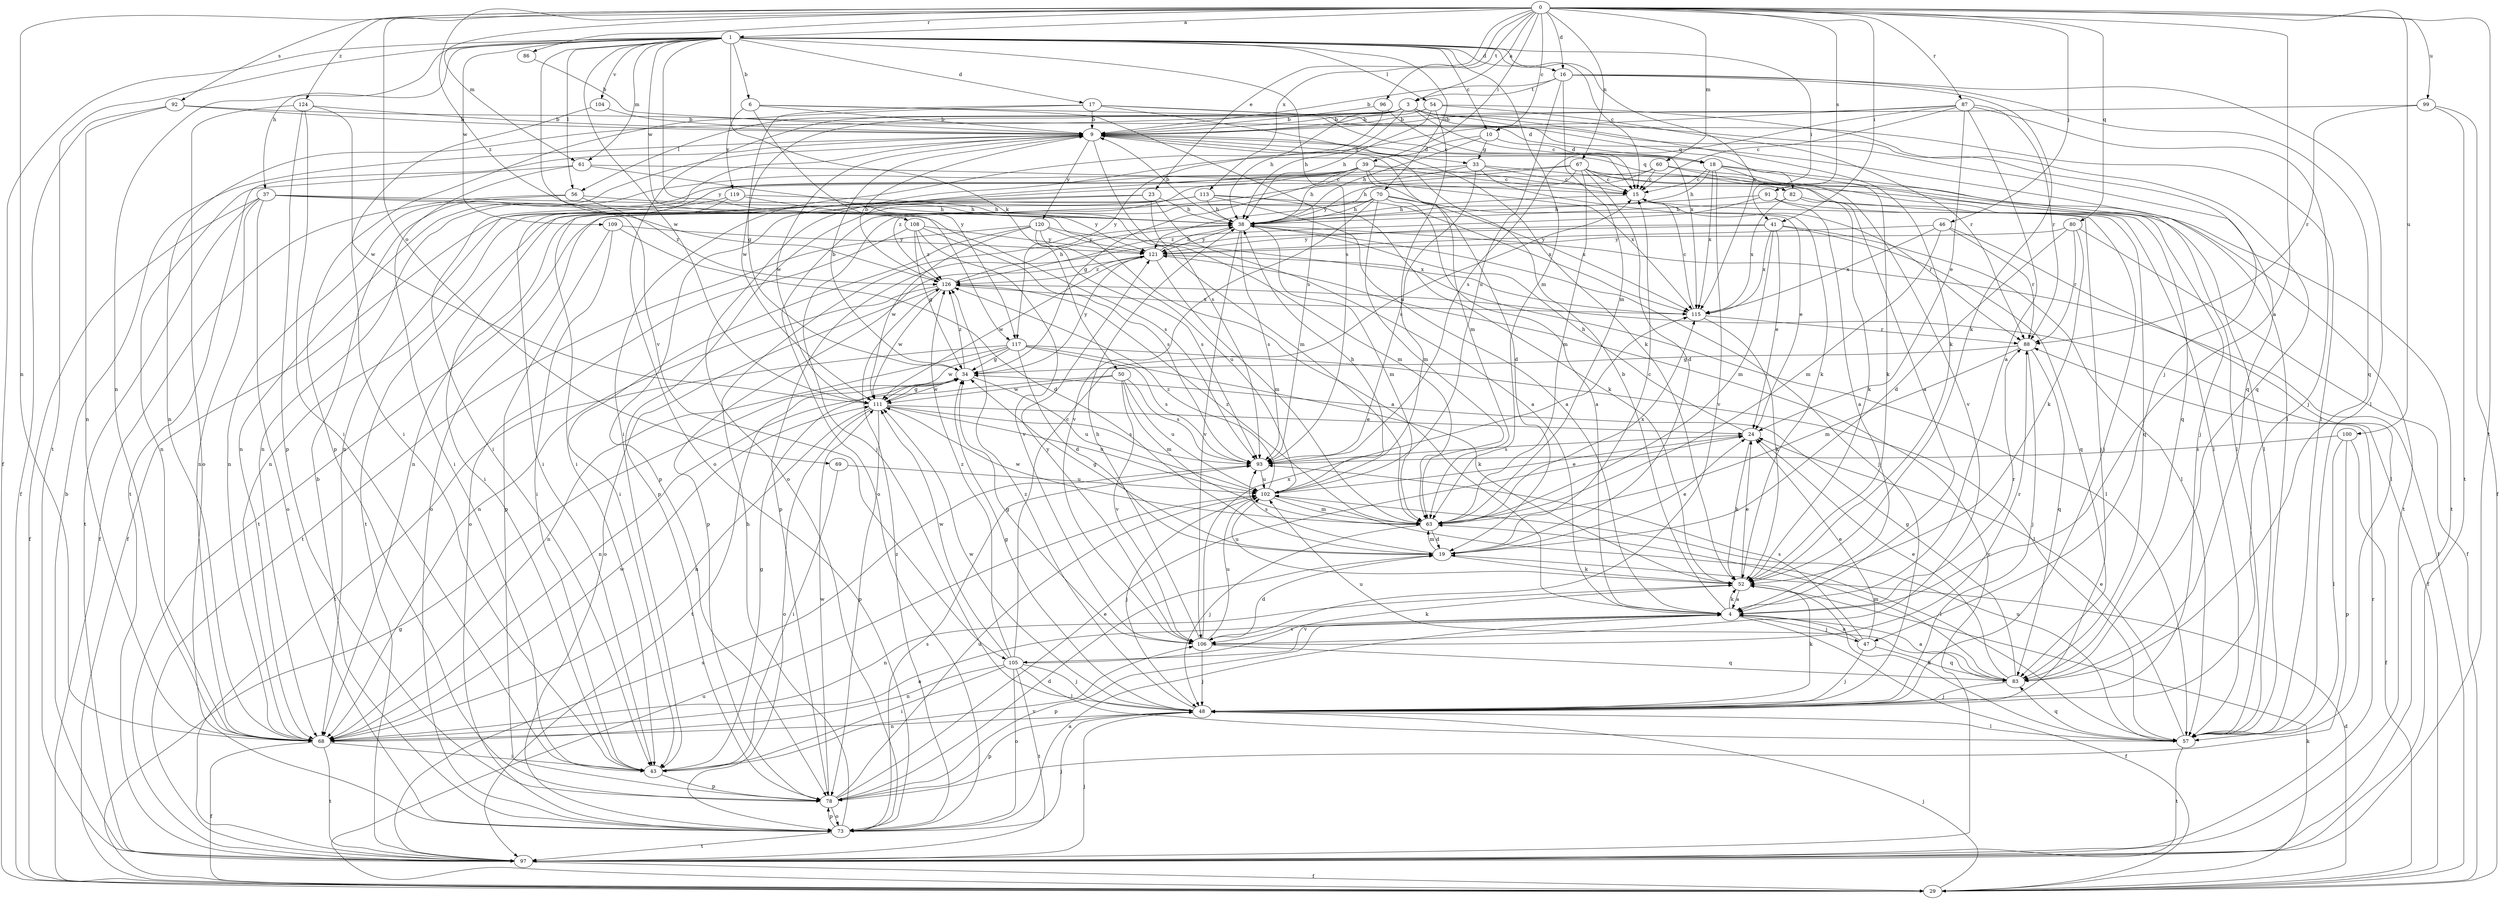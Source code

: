 strict digraph  {
0;
1;
3;
4;
6;
9;
10;
15;
16;
17;
18;
19;
23;
24;
29;
33;
34;
37;
38;
39;
41;
43;
46;
47;
48;
50;
52;
54;
56;
57;
60;
61;
63;
67;
68;
69;
70;
73;
78;
80;
82;
83;
86;
87;
88;
91;
92;
93;
96;
97;
99;
100;
102;
104;
105;
106;
108;
109;
111;
113;
115;
117;
119;
120;
121;
124;
126;
0 -> 1  [label=a];
0 -> 3  [label=a];
0 -> 4  [label=a];
0 -> 10  [label=c];
0 -> 16  [label=d];
0 -> 23  [label=e];
0 -> 39  [label=i];
0 -> 41  [label=i];
0 -> 46  [label=j];
0 -> 60  [label=m];
0 -> 61  [label=m];
0 -> 67  [label=n];
0 -> 68  [label=n];
0 -> 69  [label=o];
0 -> 80  [label=q];
0 -> 86  [label=r];
0 -> 87  [label=r];
0 -> 91  [label=s];
0 -> 92  [label=s];
0 -> 96  [label=t];
0 -> 97  [label=t];
0 -> 99  [label=u];
0 -> 100  [label=u];
0 -> 113  [label=x];
0 -> 124  [label=z];
0 -> 126  [label=z];
1 -> 6  [label=b];
1 -> 10  [label=c];
1 -> 15  [label=c];
1 -> 16  [label=d];
1 -> 17  [label=d];
1 -> 29  [label=f];
1 -> 37  [label=h];
1 -> 41  [label=i];
1 -> 50  [label=k];
1 -> 54  [label=l];
1 -> 56  [label=l];
1 -> 61  [label=m];
1 -> 63  [label=m];
1 -> 68  [label=n];
1 -> 70  [label=o];
1 -> 93  [label=s];
1 -> 97  [label=t];
1 -> 104  [label=v];
1 -> 105  [label=v];
1 -> 108  [label=w];
1 -> 109  [label=w];
1 -> 111  [label=w];
1 -> 115  [label=x];
1 -> 117  [label=y];
3 -> 9  [label=b];
3 -> 15  [label=c];
3 -> 18  [label=d];
3 -> 38  [label=h];
3 -> 47  [label=j];
3 -> 52  [label=k];
3 -> 56  [label=l];
3 -> 73  [label=o];
3 -> 82  [label=q];
3 -> 111  [label=w];
3 -> 117  [label=y];
4 -> 9  [label=b];
4 -> 29  [label=f];
4 -> 47  [label=j];
4 -> 52  [label=k];
4 -> 78  [label=p];
4 -> 88  [label=r];
4 -> 105  [label=v];
4 -> 106  [label=v];
6 -> 9  [label=b];
6 -> 15  [label=c];
6 -> 93  [label=s];
6 -> 117  [label=y];
6 -> 119  [label=y];
9 -> 18  [label=d];
9 -> 33  [label=g];
9 -> 43  [label=i];
9 -> 63  [label=m];
9 -> 82  [label=q];
9 -> 93  [label=s];
9 -> 97  [label=t];
9 -> 111  [label=w];
9 -> 120  [label=y];
10 -> 18  [label=d];
10 -> 33  [label=g];
10 -> 38  [label=h];
10 -> 73  [label=o];
15 -> 38  [label=h];
15 -> 48  [label=j];
15 -> 88  [label=r];
16 -> 9  [label=b];
16 -> 52  [label=k];
16 -> 57  [label=l];
16 -> 63  [label=m];
16 -> 83  [label=q];
16 -> 102  [label=u];
16 -> 3  [label=t];
17 -> 9  [label=b];
17 -> 34  [label=g];
17 -> 52  [label=k];
17 -> 57  [label=l];
17 -> 78  [label=p];
17 -> 83  [label=q];
18 -> 15  [label=c];
18 -> 38  [label=h];
18 -> 48  [label=j];
18 -> 52  [label=k];
18 -> 97  [label=t];
18 -> 106  [label=v];
18 -> 115  [label=x];
19 -> 15  [label=c];
19 -> 24  [label=e];
19 -> 34  [label=g];
19 -> 52  [label=k];
19 -> 63  [label=m];
19 -> 93  [label=s];
23 -> 4  [label=a];
23 -> 38  [label=h];
23 -> 63  [label=m];
23 -> 68  [label=n];
23 -> 97  [label=t];
24 -> 38  [label=h];
24 -> 52  [label=k];
24 -> 93  [label=s];
29 -> 19  [label=d];
29 -> 34  [label=g];
29 -> 48  [label=j];
29 -> 52  [label=k];
29 -> 102  [label=u];
33 -> 15  [label=c];
33 -> 52  [label=k];
33 -> 57  [label=l];
33 -> 68  [label=n];
33 -> 93  [label=s];
33 -> 126  [label=z];
34 -> 9  [label=b];
34 -> 97  [label=t];
34 -> 102  [label=u];
34 -> 111  [label=w];
34 -> 121  [label=y];
34 -> 126  [label=z];
37 -> 4  [label=a];
37 -> 29  [label=f];
37 -> 38  [label=h];
37 -> 68  [label=n];
37 -> 73  [label=o];
37 -> 93  [label=s];
37 -> 97  [label=t];
38 -> 9  [label=b];
38 -> 29  [label=f];
38 -> 48  [label=j];
38 -> 63  [label=m];
38 -> 93  [label=s];
38 -> 106  [label=v];
38 -> 121  [label=y];
39 -> 15  [label=c];
39 -> 19  [label=d];
39 -> 34  [label=g];
39 -> 38  [label=h];
39 -> 43  [label=i];
39 -> 57  [label=l];
39 -> 68  [label=n];
39 -> 78  [label=p];
39 -> 115  [label=x];
41 -> 24  [label=e];
41 -> 57  [label=l];
41 -> 63  [label=m];
41 -> 78  [label=p];
41 -> 83  [label=q];
41 -> 115  [label=x];
41 -> 121  [label=y];
43 -> 34  [label=g];
43 -> 78  [label=p];
43 -> 106  [label=v];
46 -> 57  [label=l];
46 -> 63  [label=m];
46 -> 88  [label=r];
46 -> 115  [label=x];
46 -> 121  [label=y];
47 -> 4  [label=a];
47 -> 24  [label=e];
47 -> 48  [label=j];
47 -> 83  [label=q];
47 -> 93  [label=s];
48 -> 34  [label=g];
48 -> 52  [label=k];
48 -> 57  [label=l];
48 -> 68  [label=n];
48 -> 78  [label=p];
48 -> 111  [label=w];
48 -> 126  [label=z];
50 -> 63  [label=m];
50 -> 68  [label=n];
50 -> 93  [label=s];
50 -> 102  [label=u];
50 -> 106  [label=v];
50 -> 111  [label=w];
52 -> 4  [label=a];
52 -> 24  [label=e];
52 -> 68  [label=n];
52 -> 102  [label=u];
54 -> 9  [label=b];
54 -> 38  [label=h];
54 -> 68  [label=n];
54 -> 83  [label=q];
54 -> 88  [label=r];
54 -> 102  [label=u];
56 -> 29  [label=f];
56 -> 38  [label=h];
56 -> 68  [label=n];
56 -> 126  [label=z];
57 -> 24  [label=e];
57 -> 52  [label=k];
57 -> 83  [label=q];
57 -> 97  [label=t];
57 -> 102  [label=u];
60 -> 15  [label=c];
60 -> 43  [label=i];
60 -> 97  [label=t];
60 -> 106  [label=v];
60 -> 121  [label=y];
61 -> 15  [label=c];
61 -> 43  [label=i];
61 -> 63  [label=m];
61 -> 68  [label=n];
63 -> 19  [label=d];
63 -> 48  [label=j];
63 -> 111  [label=w];
63 -> 115  [label=x];
63 -> 126  [label=z];
67 -> 4  [label=a];
67 -> 15  [label=c];
67 -> 19  [label=d];
67 -> 38  [label=h];
67 -> 57  [label=l];
67 -> 63  [label=m];
67 -> 68  [label=n];
67 -> 73  [label=o];
67 -> 83  [label=q];
68 -> 4  [label=a];
68 -> 29  [label=f];
68 -> 43  [label=i];
68 -> 97  [label=t];
68 -> 111  [label=w];
69 -> 43  [label=i];
69 -> 102  [label=u];
70 -> 4  [label=a];
70 -> 24  [label=e];
70 -> 38  [label=h];
70 -> 48  [label=j];
70 -> 63  [label=m];
70 -> 97  [label=t];
70 -> 106  [label=v];
70 -> 115  [label=x];
73 -> 4  [label=a];
73 -> 9  [label=b];
73 -> 38  [label=h];
73 -> 48  [label=j];
73 -> 78  [label=p];
73 -> 93  [label=s];
73 -> 97  [label=t];
73 -> 126  [label=z];
78 -> 19  [label=d];
78 -> 24  [label=e];
78 -> 73  [label=o];
78 -> 102  [label=u];
78 -> 111  [label=w];
80 -> 19  [label=d];
80 -> 29  [label=f];
80 -> 52  [label=k];
80 -> 88  [label=r];
80 -> 121  [label=y];
82 -> 38  [label=h];
82 -> 52  [label=k];
82 -> 83  [label=q];
82 -> 115  [label=x];
83 -> 4  [label=a];
83 -> 24  [label=e];
83 -> 34  [label=g];
83 -> 48  [label=j];
83 -> 63  [label=m];
83 -> 102  [label=u];
86 -> 9  [label=b];
87 -> 4  [label=a];
87 -> 9  [label=b];
87 -> 15  [label=c];
87 -> 24  [label=e];
87 -> 43  [label=i];
87 -> 48  [label=j];
87 -> 88  [label=r];
87 -> 93  [label=s];
88 -> 34  [label=g];
88 -> 48  [label=j];
88 -> 63  [label=m];
88 -> 83  [label=q];
91 -> 4  [label=a];
91 -> 38  [label=h];
91 -> 48  [label=j];
91 -> 126  [label=z];
92 -> 9  [label=b];
92 -> 29  [label=f];
92 -> 57  [label=l];
92 -> 68  [label=n];
93 -> 102  [label=u];
96 -> 9  [label=b];
96 -> 38  [label=h];
96 -> 115  [label=x];
97 -> 9  [label=b];
97 -> 29  [label=f];
97 -> 48  [label=j];
97 -> 88  [label=r];
97 -> 93  [label=s];
97 -> 121  [label=y];
99 -> 9  [label=b];
99 -> 29  [label=f];
99 -> 88  [label=r];
99 -> 97  [label=t];
100 -> 29  [label=f];
100 -> 57  [label=l];
100 -> 78  [label=p];
100 -> 93  [label=s];
102 -> 24  [label=e];
102 -> 38  [label=h];
102 -> 48  [label=j];
102 -> 57  [label=l];
102 -> 63  [label=m];
102 -> 126  [label=z];
104 -> 9  [label=b];
104 -> 43  [label=i];
105 -> 15  [label=c];
105 -> 43  [label=i];
105 -> 48  [label=j];
105 -> 52  [label=k];
105 -> 57  [label=l];
105 -> 68  [label=n];
105 -> 73  [label=o];
105 -> 97  [label=t];
105 -> 111  [label=w];
105 -> 126  [label=z];
106 -> 19  [label=d];
106 -> 34  [label=g];
106 -> 38  [label=h];
106 -> 48  [label=j];
106 -> 83  [label=q];
106 -> 88  [label=r];
106 -> 102  [label=u];
106 -> 115  [label=x];
106 -> 121  [label=y];
108 -> 34  [label=g];
108 -> 73  [label=o];
108 -> 93  [label=s];
108 -> 106  [label=v];
108 -> 121  [label=y];
108 -> 126  [label=z];
109 -> 19  [label=d];
109 -> 43  [label=i];
109 -> 78  [label=p];
109 -> 121  [label=y];
111 -> 24  [label=e];
111 -> 34  [label=g];
111 -> 68  [label=n];
111 -> 73  [label=o];
111 -> 78  [label=p];
111 -> 93  [label=s];
111 -> 102  [label=u];
113 -> 4  [label=a];
113 -> 38  [label=h];
113 -> 52  [label=k];
113 -> 68  [label=n];
113 -> 73  [label=o];
113 -> 78  [label=p];
113 -> 115  [label=x];
115 -> 15  [label=c];
115 -> 52  [label=k];
115 -> 88  [label=r];
117 -> 19  [label=d];
117 -> 34  [label=g];
117 -> 52  [label=k];
117 -> 57  [label=l];
117 -> 68  [label=n];
117 -> 93  [label=s];
117 -> 97  [label=t];
117 -> 111  [label=w];
119 -> 29  [label=f];
119 -> 38  [label=h];
119 -> 43  [label=i];
119 -> 121  [label=y];
120 -> 43  [label=i];
120 -> 93  [label=s];
120 -> 97  [label=t];
120 -> 102  [label=u];
120 -> 111  [label=w];
120 -> 115  [label=x];
120 -> 121  [label=y];
121 -> 38  [label=h];
121 -> 57  [label=l];
121 -> 63  [label=m];
121 -> 78  [label=p];
121 -> 111  [label=w];
121 -> 126  [label=z];
124 -> 9  [label=b];
124 -> 43  [label=i];
124 -> 73  [label=o];
124 -> 78  [label=p];
124 -> 111  [label=w];
126 -> 9  [label=b];
126 -> 29  [label=f];
126 -> 38  [label=h];
126 -> 68  [label=n];
126 -> 73  [label=o];
126 -> 111  [label=w];
126 -> 115  [label=x];
}
